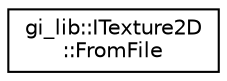 digraph "Graphical Class Hierarchy"
{
  edge [fontname="Helvetica",fontsize="10",labelfontname="Helvetica",labelfontsize="10"];
  node [fontname="Helvetica",fontsize="10",shape=record];
  rankdir="LR";
  Node1 [label="gi_lib::ITexture2D\l::FromFile",height=0.2,width=0.4,color="black", fillcolor="white", style="filled",URL="$structgi__lib_1_1_i_texture2_d_1_1_from_file.html",tooltip="Cached structure used to load a texture 2D from file. The texture is guaranteed to be read-only..."];
}

